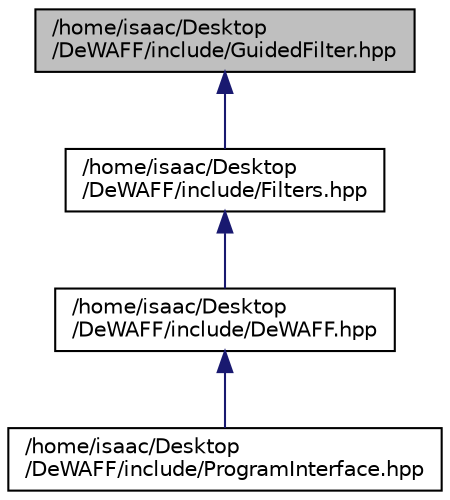 digraph "/home/isaac/Desktop/DeWAFF/include/GuidedFilter.hpp"
{
 // LATEX_PDF_SIZE
  edge [fontname="Helvetica",fontsize="10",labelfontname="Helvetica",labelfontsize="10"];
  node [fontname="Helvetica",fontsize="10",shape=record];
  Node1 [label="/home/isaac/Desktop\l/DeWAFF/include/GuidedFilter.hpp",height=0.2,width=0.4,color="black", fillcolor="grey75", style="filled", fontcolor="black",tooltip="Guided filter implementation from https://github.com/atilimcetin/guided-filter."];
  Node1 -> Node2 [dir="back",color="midnightblue",fontsize="10",style="solid",fontname="Helvetica"];
  Node2 [label="/home/isaac/Desktop\l/DeWAFF/include/Filters.hpp",height=0.2,width=0.4,color="black", fillcolor="white", style="filled",URL="$_filters_8hpp.html",tooltip=" "];
  Node2 -> Node3 [dir="back",color="midnightblue",fontsize="10",style="solid",fontname="Helvetica"];
  Node3 [label="/home/isaac/Desktop\l/DeWAFF/include/DeWAFF.hpp",height=0.2,width=0.4,color="black", fillcolor="white", style="filled",URL="$_de_w_a_f_f_8hpp.html",tooltip=" "];
  Node3 -> Node4 [dir="back",color="midnightblue",fontsize="10",style="solid",fontname="Helvetica"];
  Node4 [label="/home/isaac/Desktop\l/DeWAFF/include/ProgramInterface.hpp",height=0.2,width=0.4,color="black", fillcolor="white", style="filled",URL="$_program_interface_8hpp.html",tooltip=" "];
}
